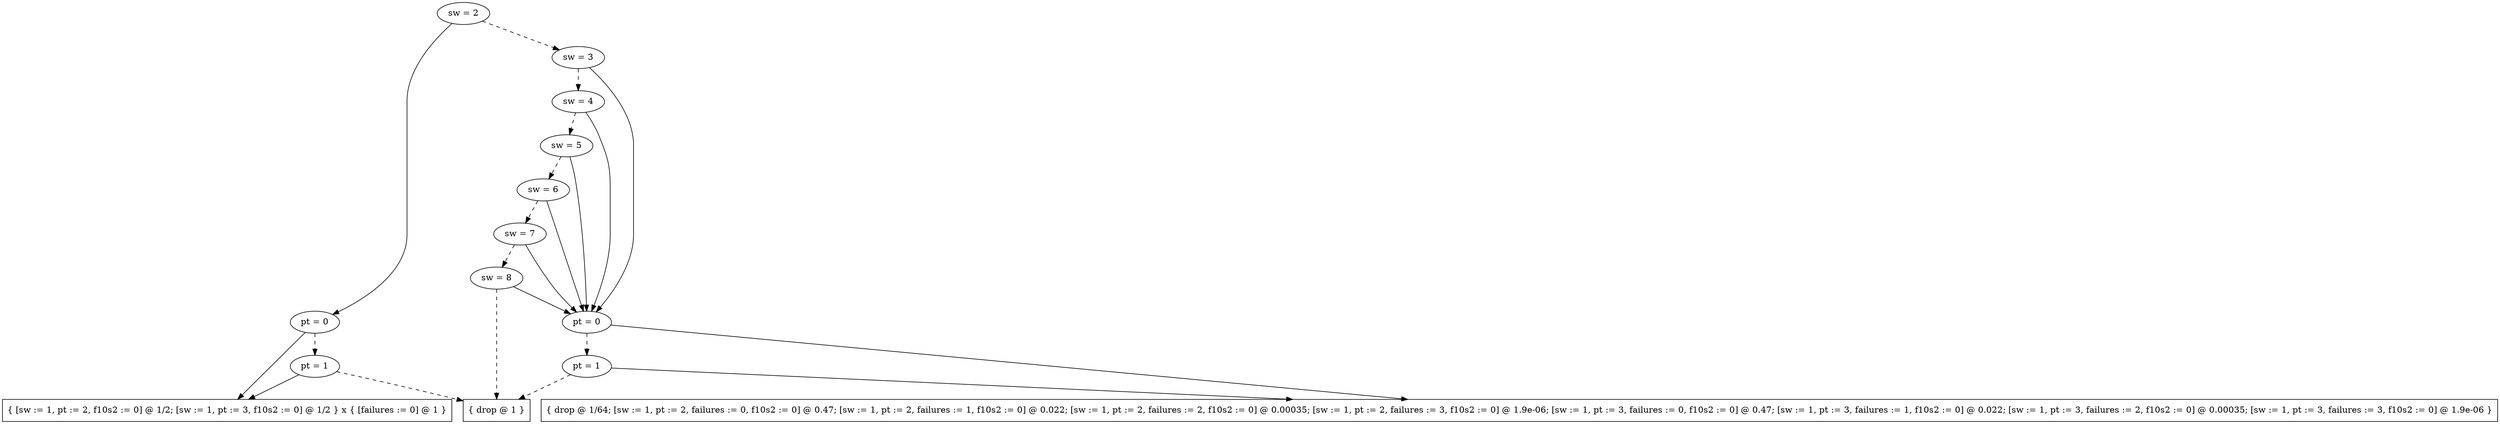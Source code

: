 digraph tdk {
3647 [label="sw = 2"];
3647 -> 3632;
3647 -> 3645 [style="dashed"];
3632 [label="pt = 0"];
3632 -> 3548;
3632 -> 3577 [style="dashed"];
3548 [shape=box label="{ [sw := 1, pt := 2, f10s2 := 0] @ 1/2; [sw := 1, pt := 3, f10s2 := 0] @ 1/2 } x { [failures := 0] @ 1 }"];
3577 [label="pt = 1"];
3577 -> 3548;
3577 -> 0 [style="dashed"];
0 [shape=box label="{ drop @ 1 }"];
3645 [label="sw = 3"];
3645 -> 3625;
3645 -> 3643 [style="dashed"];
3625 [label="pt = 0"];
3625 -> 3492;
3625 -> 3570 [style="dashed"];
3492 [shape=box label="{ drop @ 1/64; [sw := 1, pt := 2, failures := 0, f10s2 := 0] @ 0.47; [sw := 1, pt := 2, failures := 1, f10s2 := 0] @ 0.022; [sw := 1, pt := 2, failures := 2, f10s2 := 0] @ 0.00035; [sw := 1, pt := 2, failures := 3, f10s2 := 0] @ 1.9e-06; [sw := 1, pt := 3, failures := 0, f10s2 := 0] @ 0.47; [sw := 1, pt := 3, failures := 1, f10s2 := 0] @ 0.022; [sw := 1, pt := 3, failures := 2, f10s2 := 0] @ 0.00035; [sw := 1, pt := 3, failures := 3, f10s2 := 0] @ 1.9e-06 }"];
3570 [label="pt = 1"];
3570 -> 3492;
3570 -> 0 [style="dashed"];
3643 [label="sw = 4"];
3643 -> 3625;
3643 -> 3641 [style="dashed"];
3641 [label="sw = 5"];
3641 -> 3625;
3641 -> 3639 [style="dashed"];
3639 [label="sw = 6"];
3639 -> 3625;
3639 -> 3637 [style="dashed"];
3637 [label="sw = 7"];
3637 -> 3625;
3637 -> 3635 [style="dashed"];
3635 [label="sw = 8"];
3635 -> 3625;
3635 -> 0 [style="dashed"];
{rank=same; 3643 ;}
{rank=same; 3577 3570 ;}
{rank=same; 3641 ;}
{rank=same; 3645 ;}
{rank=same; 3647 ;}
{rank=same; 3637 ;}
{rank=same; 3635 ;}
{rank=same; 3639 ;}
{rank=same; 3625 3632 ;}
}
